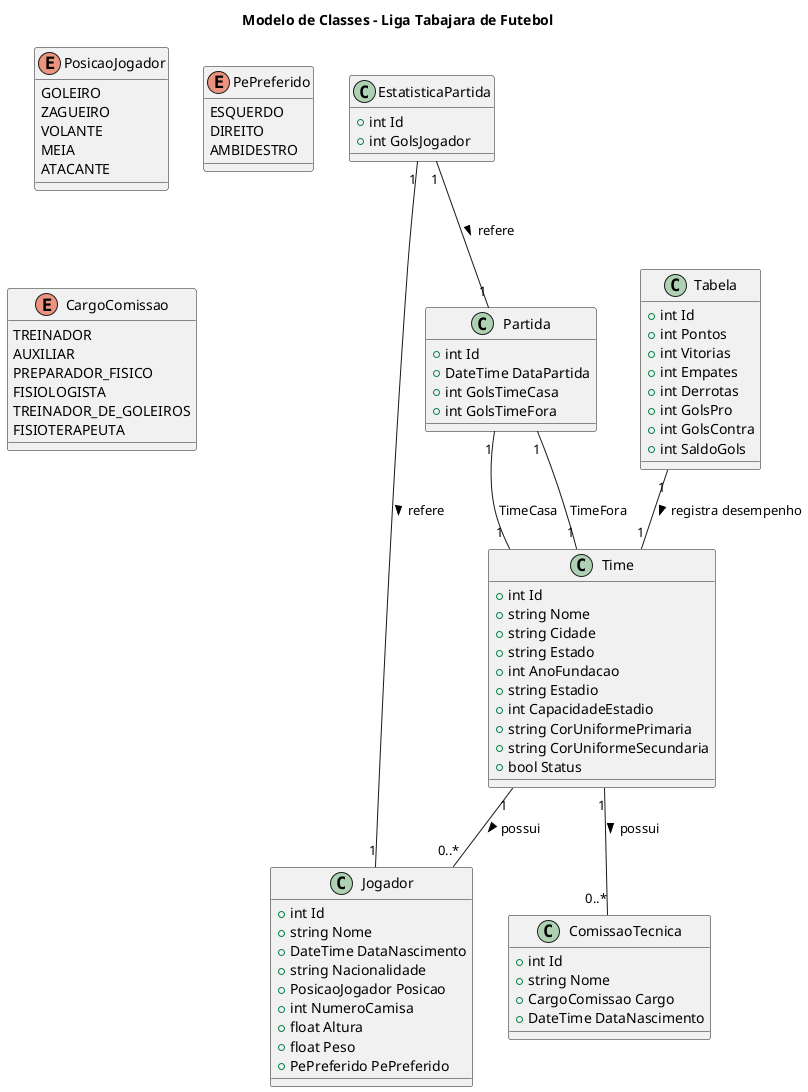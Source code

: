 ﻿@startuml
title Modelo de Classes - Liga Tabajara de Futebol

enum PosicaoJogador {
  GOLEIRO
  ZAGUEIRO
  VOLANTE
  MEIA
  ATACANTE
  ' Acrescente outras posições que desejar
}

enum PePreferido {
  ESQUERDO
  DIREITO
  AMBIDESTRO
}

enum CargoComissao {
  TREINADOR
  AUXILIAR
  PREPARADOR_FISICO
  FISIOLOGISTA
  TREINADOR_DE_GOLEIROS
  FISIOTERAPEUTA
}

class Time {
  +int Id
  +string Nome
  +string Cidade
  +string Estado
  +int AnoFundacao
  +string Estadio
  +int CapacidadeEstadio
  +string CorUniformePrimaria
  +string CorUniformeSecundaria
  +bool Status
}

class Jogador {
  +int Id
  +string Nome
  +DateTime DataNascimento
  +string Nacionalidade
  +PosicaoJogador Posicao
  +int NumeroCamisa
  +float Altura
  +float Peso
  +PePreferido PePreferido
}

class ComissaoTecnica {
  +int Id
  +string Nome
  +CargoComissao Cargo
  +DateTime DataNascimento
}

class Partida {
  +int Id
  +DateTime DataPartida
  +int GolsTimeCasa
  +int GolsTimeFora
}

class EstatisticaPartida {
  +int Id
  +int GolsJogador
}


class Tabela {
  +int Id
  +int Pontos
  +int Vitorias
  +int Empates
  +int Derrotas
  +int GolsPro
  +int GolsContra
  +int SaldoGols
}

Time "1" -- "0..*" Jogador : possui >

Time "1" -- "0..*" ComissaoTecnica : possui >

Partida "1" -- "1" Time : TimeCasa
Partida "1" -- "1" Time : TimeFora

EstatisticaPartida "1" -- "1" Jogador : refere >
EstatisticaPartida "1" -- "1" Partida : refere >

Tabela "1" -- "1" Time : registra desempenho >

@enduml
